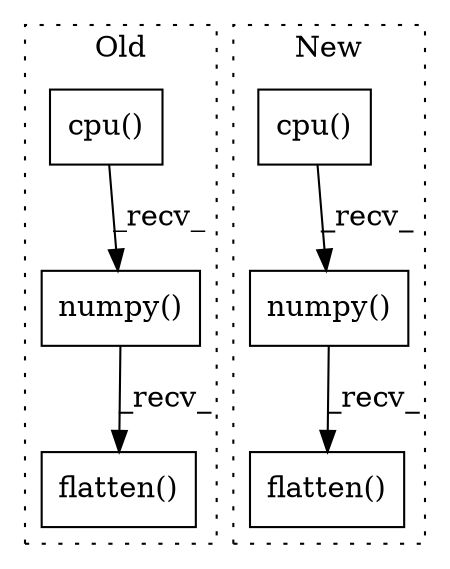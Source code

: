 digraph G {
subgraph cluster0 {
1 [label="cpu()" a="75" s="4837" l="25" shape="box"];
3 [label="numpy()" a="75" s="4837" l="33" shape="box"];
4 [label="flatten()" a="75" s="4837" l="43" shape="box"];
label = "Old";
style="dotted";
}
subgraph cluster1 {
2 [label="flatten()" a="75" s="5203" l="52" shape="box"];
5 [label="cpu()" a="75" s="5203" l="34" shape="box"];
6 [label="numpy()" a="75" s="5203" l="42" shape="box"];
label = "New";
style="dotted";
}
1 -> 3 [label="_recv_"];
3 -> 4 [label="_recv_"];
5 -> 6 [label="_recv_"];
6 -> 2 [label="_recv_"];
}